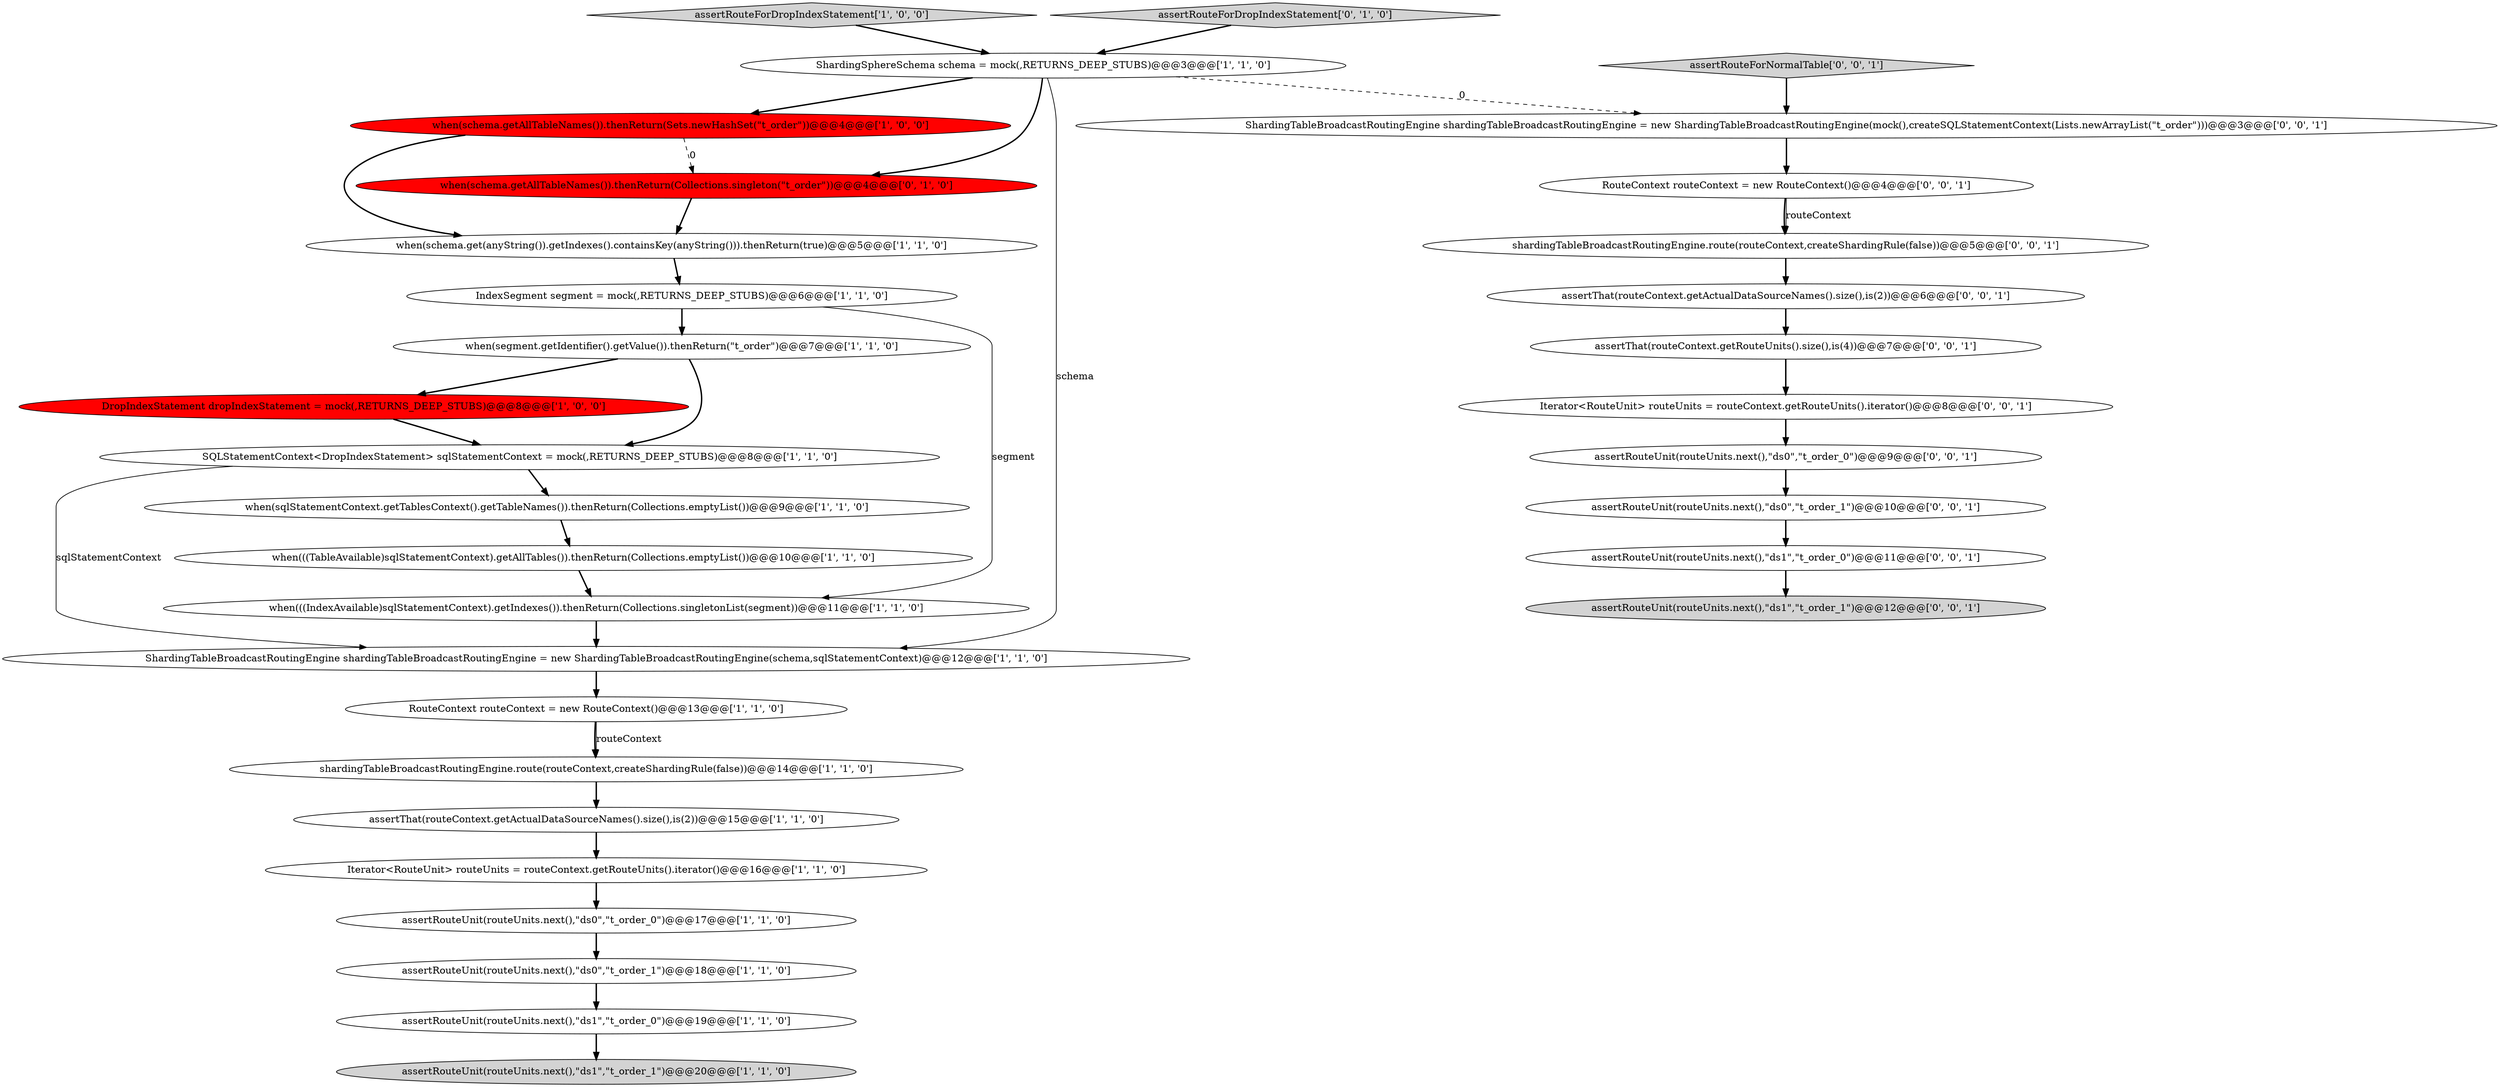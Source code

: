 digraph {
0 [style = filled, label = "assertRouteUnit(routeUnits.next(),\"ds0\",\"t_order_1\")@@@18@@@['1', '1', '0']", fillcolor = white, shape = ellipse image = "AAA0AAABBB1BBB"];
5 [style = filled, label = "assertRouteForDropIndexStatement['1', '0', '0']", fillcolor = lightgray, shape = diamond image = "AAA0AAABBB1BBB"];
6 [style = filled, label = "assertThat(routeContext.getActualDataSourceNames().size(),is(2))@@@15@@@['1', '1', '0']", fillcolor = white, shape = ellipse image = "AAA0AAABBB1BBB"];
32 [style = filled, label = "assertRouteUnit(routeUnits.next(),\"ds1\",\"t_order_1\")@@@12@@@['0', '0', '1']", fillcolor = lightgray, shape = ellipse image = "AAA0AAABBB3BBB"];
11 [style = filled, label = "shardingTableBroadcastRoutingEngine.route(routeContext,createShardingRule(false))@@@14@@@['1', '1', '0']", fillcolor = white, shape = ellipse image = "AAA0AAABBB1BBB"];
12 [style = filled, label = "ShardingTableBroadcastRoutingEngine shardingTableBroadcastRoutingEngine = new ShardingTableBroadcastRoutingEngine(schema,sqlStatementContext)@@@12@@@['1', '1', '0']", fillcolor = white, shape = ellipse image = "AAA0AAABBB1BBB"];
16 [style = filled, label = "RouteContext routeContext = new RouteContext()@@@13@@@['1', '1', '0']", fillcolor = white, shape = ellipse image = "AAA0AAABBB1BBB"];
29 [style = filled, label = "assertRouteUnit(routeUnits.next(),\"ds0\",\"t_order_1\")@@@10@@@['0', '0', '1']", fillcolor = white, shape = ellipse image = "AAA0AAABBB3BBB"];
14 [style = filled, label = "when(((TableAvailable)sqlStatementContext).getAllTables()).thenReturn(Collections.emptyList())@@@10@@@['1', '1', '0']", fillcolor = white, shape = ellipse image = "AAA0AAABBB1BBB"];
15 [style = filled, label = "assertRouteUnit(routeUnits.next(),\"ds1\",\"t_order_1\")@@@20@@@['1', '1', '0']", fillcolor = lightgray, shape = ellipse image = "AAA0AAABBB1BBB"];
4 [style = filled, label = "DropIndexStatement dropIndexStatement = mock(,RETURNS_DEEP_STUBS)@@@8@@@['1', '0', '0']", fillcolor = red, shape = ellipse image = "AAA1AAABBB1BBB"];
26 [style = filled, label = "assertRouteUnit(routeUnits.next(),\"ds0\",\"t_order_0\")@@@9@@@['0', '0', '1']", fillcolor = white, shape = ellipse image = "AAA0AAABBB3BBB"];
9 [style = filled, label = "SQLStatementContext<DropIndexStatement> sqlStatementContext = mock(,RETURNS_DEEP_STUBS)@@@8@@@['1', '1', '0']", fillcolor = white, shape = ellipse image = "AAA0AAABBB1BBB"];
28 [style = filled, label = "Iterator<RouteUnit> routeUnits = routeContext.getRouteUnits().iterator()@@@8@@@['0', '0', '1']", fillcolor = white, shape = ellipse image = "AAA0AAABBB3BBB"];
23 [style = filled, label = "assertThat(routeContext.getActualDataSourceNames().size(),is(2))@@@6@@@['0', '0', '1']", fillcolor = white, shape = ellipse image = "AAA0AAABBB3BBB"];
17 [style = filled, label = "assertRouteUnit(routeUnits.next(),\"ds1\",\"t_order_0\")@@@19@@@['1', '1', '0']", fillcolor = white, shape = ellipse image = "AAA0AAABBB1BBB"];
18 [style = filled, label = "when(segment.getIdentifier().getValue()).thenReturn(\"t_order\")@@@7@@@['1', '1', '0']", fillcolor = white, shape = ellipse image = "AAA0AAABBB1BBB"];
25 [style = filled, label = "RouteContext routeContext = new RouteContext()@@@4@@@['0', '0', '1']", fillcolor = white, shape = ellipse image = "AAA0AAABBB3BBB"];
3 [style = filled, label = "IndexSegment segment = mock(,RETURNS_DEEP_STUBS)@@@6@@@['1', '1', '0']", fillcolor = white, shape = ellipse image = "AAA0AAABBB1BBB"];
22 [style = filled, label = "shardingTableBroadcastRoutingEngine.route(routeContext,createShardingRule(false))@@@5@@@['0', '0', '1']", fillcolor = white, shape = ellipse image = "AAA0AAABBB3BBB"];
13 [style = filled, label = "when(((IndexAvailable)sqlStatementContext).getIndexes()).thenReturn(Collections.singletonList(segment))@@@11@@@['1', '1', '0']", fillcolor = white, shape = ellipse image = "AAA0AAABBB1BBB"];
8 [style = filled, label = "when(schema.getAllTableNames()).thenReturn(Sets.newHashSet(\"t_order\"))@@@4@@@['1', '0', '0']", fillcolor = red, shape = ellipse image = "AAA1AAABBB1BBB"];
21 [style = filled, label = "when(schema.getAllTableNames()).thenReturn(Collections.singleton(\"t_order\"))@@@4@@@['0', '1', '0']", fillcolor = red, shape = ellipse image = "AAA1AAABBB2BBB"];
20 [style = filled, label = "assertRouteForDropIndexStatement['0', '1', '0']", fillcolor = lightgray, shape = diamond image = "AAA0AAABBB2BBB"];
10 [style = filled, label = "Iterator<RouteUnit> routeUnits = routeContext.getRouteUnits().iterator()@@@16@@@['1', '1', '0']", fillcolor = white, shape = ellipse image = "AAA0AAABBB1BBB"];
24 [style = filled, label = "assertRouteUnit(routeUnits.next(),\"ds1\",\"t_order_0\")@@@11@@@['0', '0', '1']", fillcolor = white, shape = ellipse image = "AAA0AAABBB3BBB"];
1 [style = filled, label = "assertRouteUnit(routeUnits.next(),\"ds0\",\"t_order_0\")@@@17@@@['1', '1', '0']", fillcolor = white, shape = ellipse image = "AAA0AAABBB1BBB"];
19 [style = filled, label = "when(sqlStatementContext.getTablesContext().getTableNames()).thenReturn(Collections.emptyList())@@@9@@@['1', '1', '0']", fillcolor = white, shape = ellipse image = "AAA0AAABBB1BBB"];
31 [style = filled, label = "assertRouteForNormalTable['0', '0', '1']", fillcolor = lightgray, shape = diamond image = "AAA0AAABBB3BBB"];
27 [style = filled, label = "assertThat(routeContext.getRouteUnits().size(),is(4))@@@7@@@['0', '0', '1']", fillcolor = white, shape = ellipse image = "AAA0AAABBB3BBB"];
7 [style = filled, label = "when(schema.get(anyString()).getIndexes().containsKey(anyString())).thenReturn(true)@@@5@@@['1', '1', '0']", fillcolor = white, shape = ellipse image = "AAA0AAABBB1BBB"];
30 [style = filled, label = "ShardingTableBroadcastRoutingEngine shardingTableBroadcastRoutingEngine = new ShardingTableBroadcastRoutingEngine(mock(),createSQLStatementContext(Lists.newArrayList(\"t_order\")))@@@3@@@['0', '0', '1']", fillcolor = white, shape = ellipse image = "AAA0AAABBB3BBB"];
2 [style = filled, label = "ShardingSphereSchema schema = mock(,RETURNS_DEEP_STUBS)@@@3@@@['1', '1', '0']", fillcolor = white, shape = ellipse image = "AAA0AAABBB1BBB"];
4->9 [style = bold, label=""];
16->11 [style = bold, label=""];
23->27 [style = bold, label=""];
25->22 [style = bold, label=""];
0->17 [style = bold, label=""];
26->29 [style = bold, label=""];
27->28 [style = bold, label=""];
11->6 [style = bold, label=""];
24->32 [style = bold, label=""];
30->25 [style = bold, label=""];
28->26 [style = bold, label=""];
12->16 [style = bold, label=""];
1->0 [style = bold, label=""];
8->21 [style = dashed, label="0"];
2->30 [style = dashed, label="0"];
22->23 [style = bold, label=""];
7->3 [style = bold, label=""];
8->7 [style = bold, label=""];
3->18 [style = bold, label=""];
20->2 [style = bold, label=""];
5->2 [style = bold, label=""];
13->12 [style = bold, label=""];
19->14 [style = bold, label=""];
18->4 [style = bold, label=""];
9->12 [style = solid, label="sqlStatementContext"];
2->21 [style = bold, label=""];
3->13 [style = solid, label="segment"];
6->10 [style = bold, label=""];
31->30 [style = bold, label=""];
17->15 [style = bold, label=""];
18->9 [style = bold, label=""];
2->12 [style = solid, label="schema"];
9->19 [style = bold, label=""];
21->7 [style = bold, label=""];
16->11 [style = solid, label="routeContext"];
25->22 [style = solid, label="routeContext"];
14->13 [style = bold, label=""];
10->1 [style = bold, label=""];
29->24 [style = bold, label=""];
2->8 [style = bold, label=""];
}
